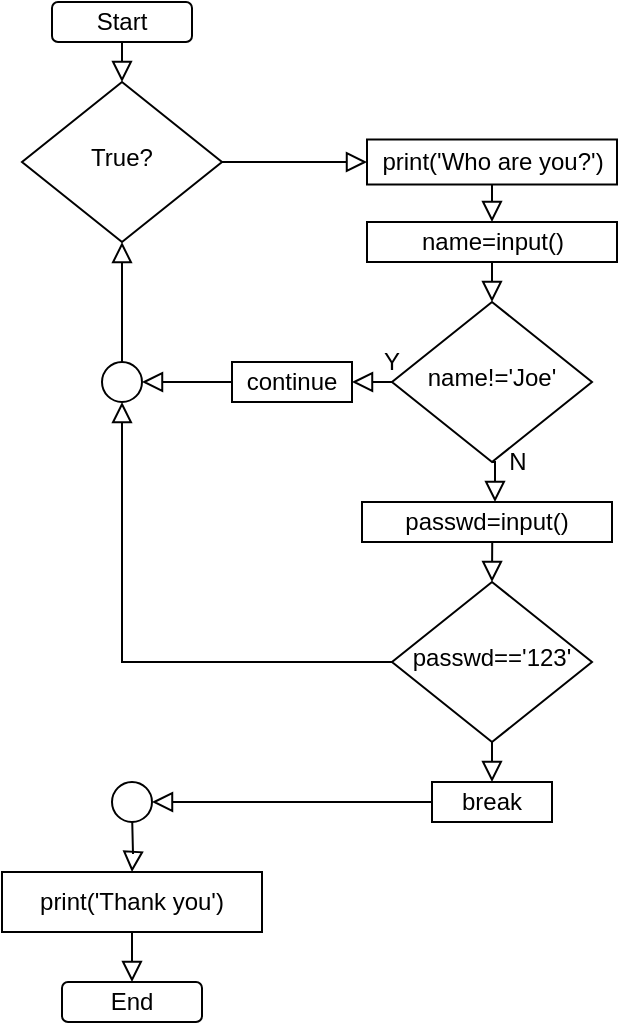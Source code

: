 <mxfile version="14.8.4" type="github">
  <diagram id="C5RBs43oDa-KdzZeNtuy" name="Page-1">
    <mxGraphModel dx="1385" dy="650" grid="1" gridSize="10" guides="1" tooltips="1" connect="1" arrows="1" fold="1" page="1" pageScale="1" pageWidth="827" pageHeight="1169" math="0" shadow="0">
      <root>
        <mxCell id="WIyWlLk6GJQsqaUBKTNV-0" />
        <mxCell id="WIyWlLk6GJQsqaUBKTNV-1" parent="WIyWlLk6GJQsqaUBKTNV-0" />
        <mxCell id="KeIN5PGA3XgpnAhD5r2X-17" value="N" style="text;html=1;strokeColor=none;fillColor=none;align=center;verticalAlign=middle;whiteSpace=wrap;rounded=0;" vertex="1" parent="WIyWlLk6GJQsqaUBKTNV-1">
          <mxGeometry x="272.5" y="280" width="40" height="20" as="geometry" />
        </mxCell>
        <mxCell id="KeIN5PGA3XgpnAhD5r2X-0" value="" style="rounded=0;html=1;jettySize=auto;orthogonalLoop=1;fontSize=11;endArrow=block;endFill=0;endSize=8;strokeWidth=1;shadow=0;labelBackgroundColor=none;edgeStyle=orthogonalEdgeStyle;" edge="1" parent="WIyWlLk6GJQsqaUBKTNV-1" target="KeIN5PGA3XgpnAhD5r2X-19">
          <mxGeometry x="60" y="185" as="geometry">
            <mxPoint x="100" y="465" as="sourcePoint" />
            <mxPoint x="245" y="455" as="targetPoint" />
            <Array as="points" />
          </mxGeometry>
        </mxCell>
        <mxCell id="KeIN5PGA3XgpnAhD5r2X-2" value="True?" style="rhombus;whiteSpace=wrap;html=1;shadow=0;fontFamily=Helvetica;fontSize=12;align=center;strokeWidth=1;spacing=6;spacingTop=-4;" vertex="1" parent="WIyWlLk6GJQsqaUBKTNV-1">
          <mxGeometry x="45" y="100" width="100" height="80" as="geometry" />
        </mxCell>
        <mxCell id="KeIN5PGA3XgpnAhD5r2X-4" value="print(&#39;Who are you?&#39;)" style="rounded=0;whiteSpace=wrap;html=1;" vertex="1" parent="WIyWlLk6GJQsqaUBKTNV-1">
          <mxGeometry x="217.5" y="128.75" width="125" height="22.5" as="geometry" />
        </mxCell>
        <mxCell id="KeIN5PGA3XgpnAhD5r2X-5" value="name!=&#39;Joe&#39;" style="rhombus;whiteSpace=wrap;html=1;shadow=0;fontFamily=Helvetica;fontSize=12;align=center;strokeWidth=1;spacing=6;spacingTop=-4;" vertex="1" parent="WIyWlLk6GJQsqaUBKTNV-1">
          <mxGeometry x="230" y="210" width="100" height="80" as="geometry" />
        </mxCell>
        <mxCell id="KeIN5PGA3XgpnAhD5r2X-6" value="name=input()" style="rounded=0;whiteSpace=wrap;html=1;" vertex="1" parent="WIyWlLk6GJQsqaUBKTNV-1">
          <mxGeometry x="217.5" y="170" width="125" height="20" as="geometry" />
        </mxCell>
        <mxCell id="KeIN5PGA3XgpnAhD5r2X-7" value="break" style="rounded=0;whiteSpace=wrap;html=1;" vertex="1" parent="WIyWlLk6GJQsqaUBKTNV-1">
          <mxGeometry x="250" y="450" width="60" height="20" as="geometry" />
        </mxCell>
        <mxCell id="KeIN5PGA3XgpnAhD5r2X-8" value="" style="ellipse;whiteSpace=wrap;html=1;aspect=fixed;" vertex="1" parent="WIyWlLk6GJQsqaUBKTNV-1">
          <mxGeometry x="90" y="450" width="20" height="20" as="geometry" />
        </mxCell>
        <mxCell id="KeIN5PGA3XgpnAhD5r2X-11" value="" style="rounded=0;html=1;jettySize=auto;orthogonalLoop=1;fontSize=11;endArrow=block;endFill=0;endSize=8;strokeWidth=1;shadow=0;labelBackgroundColor=none;edgeStyle=orthogonalEdgeStyle;entryX=0.5;entryY=0;entryDx=0;entryDy=0;" edge="1" parent="WIyWlLk6GJQsqaUBKTNV-1" target="KeIN5PGA3XgpnAhD5r2X-5">
          <mxGeometry x="95" y="40" as="geometry">
            <mxPoint x="280" y="190" as="sourcePoint" />
            <mxPoint x="290" y="170" as="targetPoint" />
            <Array as="points">
              <mxPoint x="280" y="210" />
              <mxPoint x="280" y="210" />
            </Array>
          </mxGeometry>
        </mxCell>
        <mxCell id="KeIN5PGA3XgpnAhD5r2X-12" value="" style="rounded=0;html=1;jettySize=auto;orthogonalLoop=1;fontSize=11;endArrow=block;endFill=0;endSize=8;strokeWidth=1;shadow=0;labelBackgroundColor=none;edgeStyle=orthogonalEdgeStyle;entryX=0.5;entryY=0;entryDx=0;entryDy=0;exitX=0.5;exitY=1;exitDx=0;exitDy=0;" edge="1" parent="WIyWlLk6GJQsqaUBKTNV-1" target="KeIN5PGA3XgpnAhD5r2X-7" source="KeIN5PGA3XgpnAhD5r2X-30">
          <mxGeometry x="90" y="130" as="geometry">
            <mxPoint x="275" y="380" as="sourcePoint" />
            <mxPoint x="285" y="320" as="targetPoint" />
            <Array as="points" />
          </mxGeometry>
        </mxCell>
        <mxCell id="KeIN5PGA3XgpnAhD5r2X-13" value="" style="rounded=0;html=1;jettySize=auto;orthogonalLoop=1;fontSize=11;endArrow=block;endFill=0;endSize=8;strokeWidth=1;shadow=0;labelBackgroundColor=none;edgeStyle=orthogonalEdgeStyle;entryX=1;entryY=0.5;entryDx=0;entryDy=0;exitX=0;exitY=0.5;exitDx=0;exitDy=0;" edge="1" parent="WIyWlLk6GJQsqaUBKTNV-1" source="KeIN5PGA3XgpnAhD5r2X-7" target="KeIN5PGA3XgpnAhD5r2X-8">
          <mxGeometry x="50" y="175" as="geometry">
            <mxPoint x="172.5" y="460" as="sourcePoint" />
            <mxPoint x="180" y="275" as="targetPoint" />
          </mxGeometry>
        </mxCell>
        <mxCell id="KeIN5PGA3XgpnAhD5r2X-14" value="" style="rounded=0;html=1;jettySize=auto;orthogonalLoop=1;fontSize=11;endArrow=block;endFill=0;endSize=8;strokeWidth=1;shadow=0;labelBackgroundColor=none;edgeStyle=orthogonalEdgeStyle;exitX=0;exitY=0.5;exitDx=0;exitDy=0;" edge="1" parent="WIyWlLk6GJQsqaUBKTNV-1" source="KeIN5PGA3XgpnAhD5r2X-5">
          <mxGeometry x="85" y="40" as="geometry">
            <mxPoint x="145.029" y="70" as="sourcePoint" />
            <mxPoint x="210" y="250" as="targetPoint" />
          </mxGeometry>
        </mxCell>
        <mxCell id="KeIN5PGA3XgpnAhD5r2X-15" value="" style="rounded=0;html=1;jettySize=auto;orthogonalLoop=1;fontSize=11;endArrow=block;endFill=0;endSize=8;strokeWidth=1;shadow=0;labelBackgroundColor=none;edgeStyle=orthogonalEdgeStyle;exitX=0.5;exitY=1;exitDx=0;exitDy=0;" edge="1" parent="WIyWlLk6GJQsqaUBKTNV-1">
          <mxGeometry x="50" y="230" as="geometry">
            <mxPoint x="100" y="550" as="targetPoint" />
            <mxPoint x="100" y="525" as="sourcePoint" />
          </mxGeometry>
        </mxCell>
        <mxCell id="KeIN5PGA3XgpnAhD5r2X-16" value="End" style="rounded=1;whiteSpace=wrap;html=1;fontSize=12;glass=0;strokeWidth=1;shadow=0;" vertex="1" parent="WIyWlLk6GJQsqaUBKTNV-1">
          <mxGeometry x="65" y="550" width="70" height="20" as="geometry" />
        </mxCell>
        <mxCell id="KeIN5PGA3XgpnAhD5r2X-18" value="Y" style="text;html=1;strokeColor=none;fillColor=none;align=center;verticalAlign=middle;whiteSpace=wrap;rounded=0;" vertex="1" parent="WIyWlLk6GJQsqaUBKTNV-1">
          <mxGeometry x="210" y="230" width="40" height="20" as="geometry" />
        </mxCell>
        <mxCell id="KeIN5PGA3XgpnAhD5r2X-19" value="print(&#39;Thank you&#39;)" style="rounded=0;whiteSpace=wrap;html=1;" vertex="1" parent="WIyWlLk6GJQsqaUBKTNV-1">
          <mxGeometry x="35" y="495" width="130" height="30" as="geometry" />
        </mxCell>
        <mxCell id="KeIN5PGA3XgpnAhD5r2X-21" value="" style="rounded=0;html=1;jettySize=auto;orthogonalLoop=1;fontSize=11;endArrow=block;endFill=0;endSize=8;strokeWidth=1;shadow=0;labelBackgroundColor=none;edgeStyle=orthogonalEdgeStyle;exitX=0.5;exitY=1;exitDx=0;exitDy=0;entryX=0.5;entryY=0;entryDx=0;entryDy=0;" edge="1" parent="WIyWlLk6GJQsqaUBKTNV-1" source="KeIN5PGA3XgpnAhD5r2X-22" target="KeIN5PGA3XgpnAhD5r2X-2">
          <mxGeometry x="45" y="-285" as="geometry">
            <mxPoint x="95" y="35" as="targetPoint" />
            <mxPoint x="95" y="10" as="sourcePoint" />
          </mxGeometry>
        </mxCell>
        <mxCell id="KeIN5PGA3XgpnAhD5r2X-22" value="Start" style="rounded=1;whiteSpace=wrap;html=1;fontSize=12;glass=0;strokeWidth=1;shadow=0;" vertex="1" parent="WIyWlLk6GJQsqaUBKTNV-1">
          <mxGeometry x="60" y="60" width="70" height="20" as="geometry" />
        </mxCell>
        <mxCell id="KeIN5PGA3XgpnAhD5r2X-23" value="" style="rounded=0;html=1;jettySize=auto;orthogonalLoop=1;fontSize=11;endArrow=block;endFill=0;endSize=8;strokeWidth=1;shadow=0;labelBackgroundColor=none;edgeStyle=orthogonalEdgeStyle;exitX=1;exitY=0.5;exitDx=0;exitDy=0;entryX=0;entryY=0.5;entryDx=0;entryDy=0;" edge="1" parent="WIyWlLk6GJQsqaUBKTNV-1" source="KeIN5PGA3XgpnAhD5r2X-2" target="KeIN5PGA3XgpnAhD5r2X-4">
          <mxGeometry x="55" y="60" as="geometry">
            <mxPoint x="150" y="140" as="sourcePoint" />
            <mxPoint x="165" y="140" as="targetPoint" />
            <Array as="points" />
          </mxGeometry>
        </mxCell>
        <mxCell id="KeIN5PGA3XgpnAhD5r2X-25" value="continue" style="rounded=0;whiteSpace=wrap;html=1;" vertex="1" parent="WIyWlLk6GJQsqaUBKTNV-1">
          <mxGeometry x="150" y="240" width="60" height="20" as="geometry" />
        </mxCell>
        <mxCell id="KeIN5PGA3XgpnAhD5r2X-26" value="" style="rounded=0;html=1;jettySize=auto;orthogonalLoop=1;fontSize=11;endArrow=block;endFill=0;endSize=8;strokeWidth=1;shadow=0;labelBackgroundColor=none;edgeStyle=orthogonalEdgeStyle;exitX=0;exitY=0.5;exitDx=0;exitDy=0;entryX=1;entryY=0.5;entryDx=0;entryDy=0;" edge="1" parent="WIyWlLk6GJQsqaUBKTNV-1" source="KeIN5PGA3XgpnAhD5r2X-25" target="KeIN5PGA3XgpnAhD5r2X-35">
          <mxGeometry x="65" y="70" as="geometry">
            <mxPoint x="155" y="150" as="sourcePoint" />
            <mxPoint x="140" y="250" as="targetPoint" />
            <Array as="points">
              <mxPoint x="150" y="250" />
              <mxPoint x="150" y="250" />
            </Array>
          </mxGeometry>
        </mxCell>
        <mxCell id="KeIN5PGA3XgpnAhD5r2X-28" value="" style="rounded=0;html=1;jettySize=auto;orthogonalLoop=1;fontSize=11;endArrow=block;endFill=0;endSize=8;strokeWidth=1;shadow=0;labelBackgroundColor=none;edgeStyle=orthogonalEdgeStyle;entryX=0.5;entryY=0;entryDx=0;entryDy=0;exitX=0.5;exitY=1;exitDx=0;exitDy=0;" edge="1" parent="WIyWlLk6GJQsqaUBKTNV-1" source="KeIN5PGA3XgpnAhD5r2X-4" target="KeIN5PGA3XgpnAhD5r2X-6">
          <mxGeometry x="247.51" y="49.97" as="geometry">
            <mxPoint x="432.51" y="199.97" as="sourcePoint" />
            <mxPoint x="432.51" y="219.97" as="targetPoint" />
            <Array as="points" />
          </mxGeometry>
        </mxCell>
        <mxCell id="KeIN5PGA3XgpnAhD5r2X-29" value="passwd=input()" style="rounded=0;whiteSpace=wrap;html=1;" vertex="1" parent="WIyWlLk6GJQsqaUBKTNV-1">
          <mxGeometry x="215" y="310" width="125" height="20" as="geometry" />
        </mxCell>
        <mxCell id="KeIN5PGA3XgpnAhD5r2X-30" value="passwd==&#39;123&#39;" style="rhombus;whiteSpace=wrap;html=1;shadow=0;fontFamily=Helvetica;fontSize=12;align=center;strokeWidth=1;spacing=6;spacingTop=-4;" vertex="1" parent="WIyWlLk6GJQsqaUBKTNV-1">
          <mxGeometry x="230" y="350" width="100" height="80" as="geometry" />
        </mxCell>
        <mxCell id="KeIN5PGA3XgpnAhD5r2X-31" value="" style="rounded=0;html=1;jettySize=auto;orthogonalLoop=1;fontSize=11;endArrow=block;endFill=0;endSize=8;strokeWidth=1;shadow=0;labelBackgroundColor=none;edgeStyle=orthogonalEdgeStyle;entryX=0.5;entryY=0;entryDx=0;entryDy=0;exitX=0.521;exitY=0.998;exitDx=0;exitDy=0;exitPerimeter=0;" edge="1" parent="WIyWlLk6GJQsqaUBKTNV-1" source="KeIN5PGA3XgpnAhD5r2X-29" target="KeIN5PGA3XgpnAhD5r2X-30">
          <mxGeometry x="100" y="140" as="geometry">
            <mxPoint x="290" y="440" as="sourcePoint" />
            <mxPoint x="290" y="460" as="targetPoint" />
            <Array as="points">
              <mxPoint x="280.5" y="332" />
            </Array>
          </mxGeometry>
        </mxCell>
        <mxCell id="KeIN5PGA3XgpnAhD5r2X-32" value="" style="rounded=0;html=1;jettySize=auto;orthogonalLoop=1;fontSize=11;endArrow=block;endFill=0;endSize=8;strokeWidth=1;shadow=0;labelBackgroundColor=none;edgeStyle=orthogonalEdgeStyle;exitX=0.5;exitY=1;exitDx=0;exitDy=0;" edge="1" parent="WIyWlLk6GJQsqaUBKTNV-1" source="KeIN5PGA3XgpnAhD5r2X-5" target="KeIN5PGA3XgpnAhD5r2X-29">
          <mxGeometry x="110" y="150" as="geometry">
            <mxPoint x="281.5" y="290" as="sourcePoint" />
            <mxPoint x="281.5" y="308" as="targetPoint" />
            <Array as="points">
              <mxPoint x="281.5" y="290" />
            </Array>
          </mxGeometry>
        </mxCell>
        <mxCell id="KeIN5PGA3XgpnAhD5r2X-35" value="" style="ellipse;whiteSpace=wrap;html=1;aspect=fixed;" vertex="1" parent="WIyWlLk6GJQsqaUBKTNV-1">
          <mxGeometry x="85" y="240" width="20" height="20" as="geometry" />
        </mxCell>
        <mxCell id="KeIN5PGA3XgpnAhD5r2X-37" value="" style="rounded=0;html=1;jettySize=auto;orthogonalLoop=1;fontSize=11;endArrow=block;endFill=0;endSize=8;strokeWidth=1;shadow=0;labelBackgroundColor=none;edgeStyle=orthogonalEdgeStyle;entryX=0.5;entryY=1;entryDx=0;entryDy=0;exitX=0;exitY=0.5;exitDx=0;exitDy=0;" edge="1" parent="WIyWlLk6GJQsqaUBKTNV-1" source="KeIN5PGA3XgpnAhD5r2X-30" target="KeIN5PGA3XgpnAhD5r2X-35">
          <mxGeometry x="40" y="115" as="geometry">
            <mxPoint x="162.5" y="400" as="sourcePoint" />
            <mxPoint x="100" y="400" as="targetPoint" />
          </mxGeometry>
        </mxCell>
        <mxCell id="KeIN5PGA3XgpnAhD5r2X-38" value="" style="rounded=0;html=1;jettySize=auto;orthogonalLoop=1;fontSize=11;endArrow=block;endFill=0;endSize=8;strokeWidth=1;shadow=0;labelBackgroundColor=none;edgeStyle=orthogonalEdgeStyle;exitX=0.5;exitY=0;exitDx=0;exitDy=0;entryX=0.5;entryY=1;entryDx=0;entryDy=0;" edge="1" parent="WIyWlLk6GJQsqaUBKTNV-1" source="KeIN5PGA3XgpnAhD5r2X-35" target="KeIN5PGA3XgpnAhD5r2X-2">
          <mxGeometry x="75" y="80" as="geometry">
            <mxPoint x="160" y="180" as="sourcePoint" />
            <mxPoint x="90" y="180" as="targetPoint" />
            <Array as="points">
              <mxPoint x="95" y="210" />
              <mxPoint x="95" y="210" />
            </Array>
          </mxGeometry>
        </mxCell>
      </root>
    </mxGraphModel>
  </diagram>
</mxfile>
